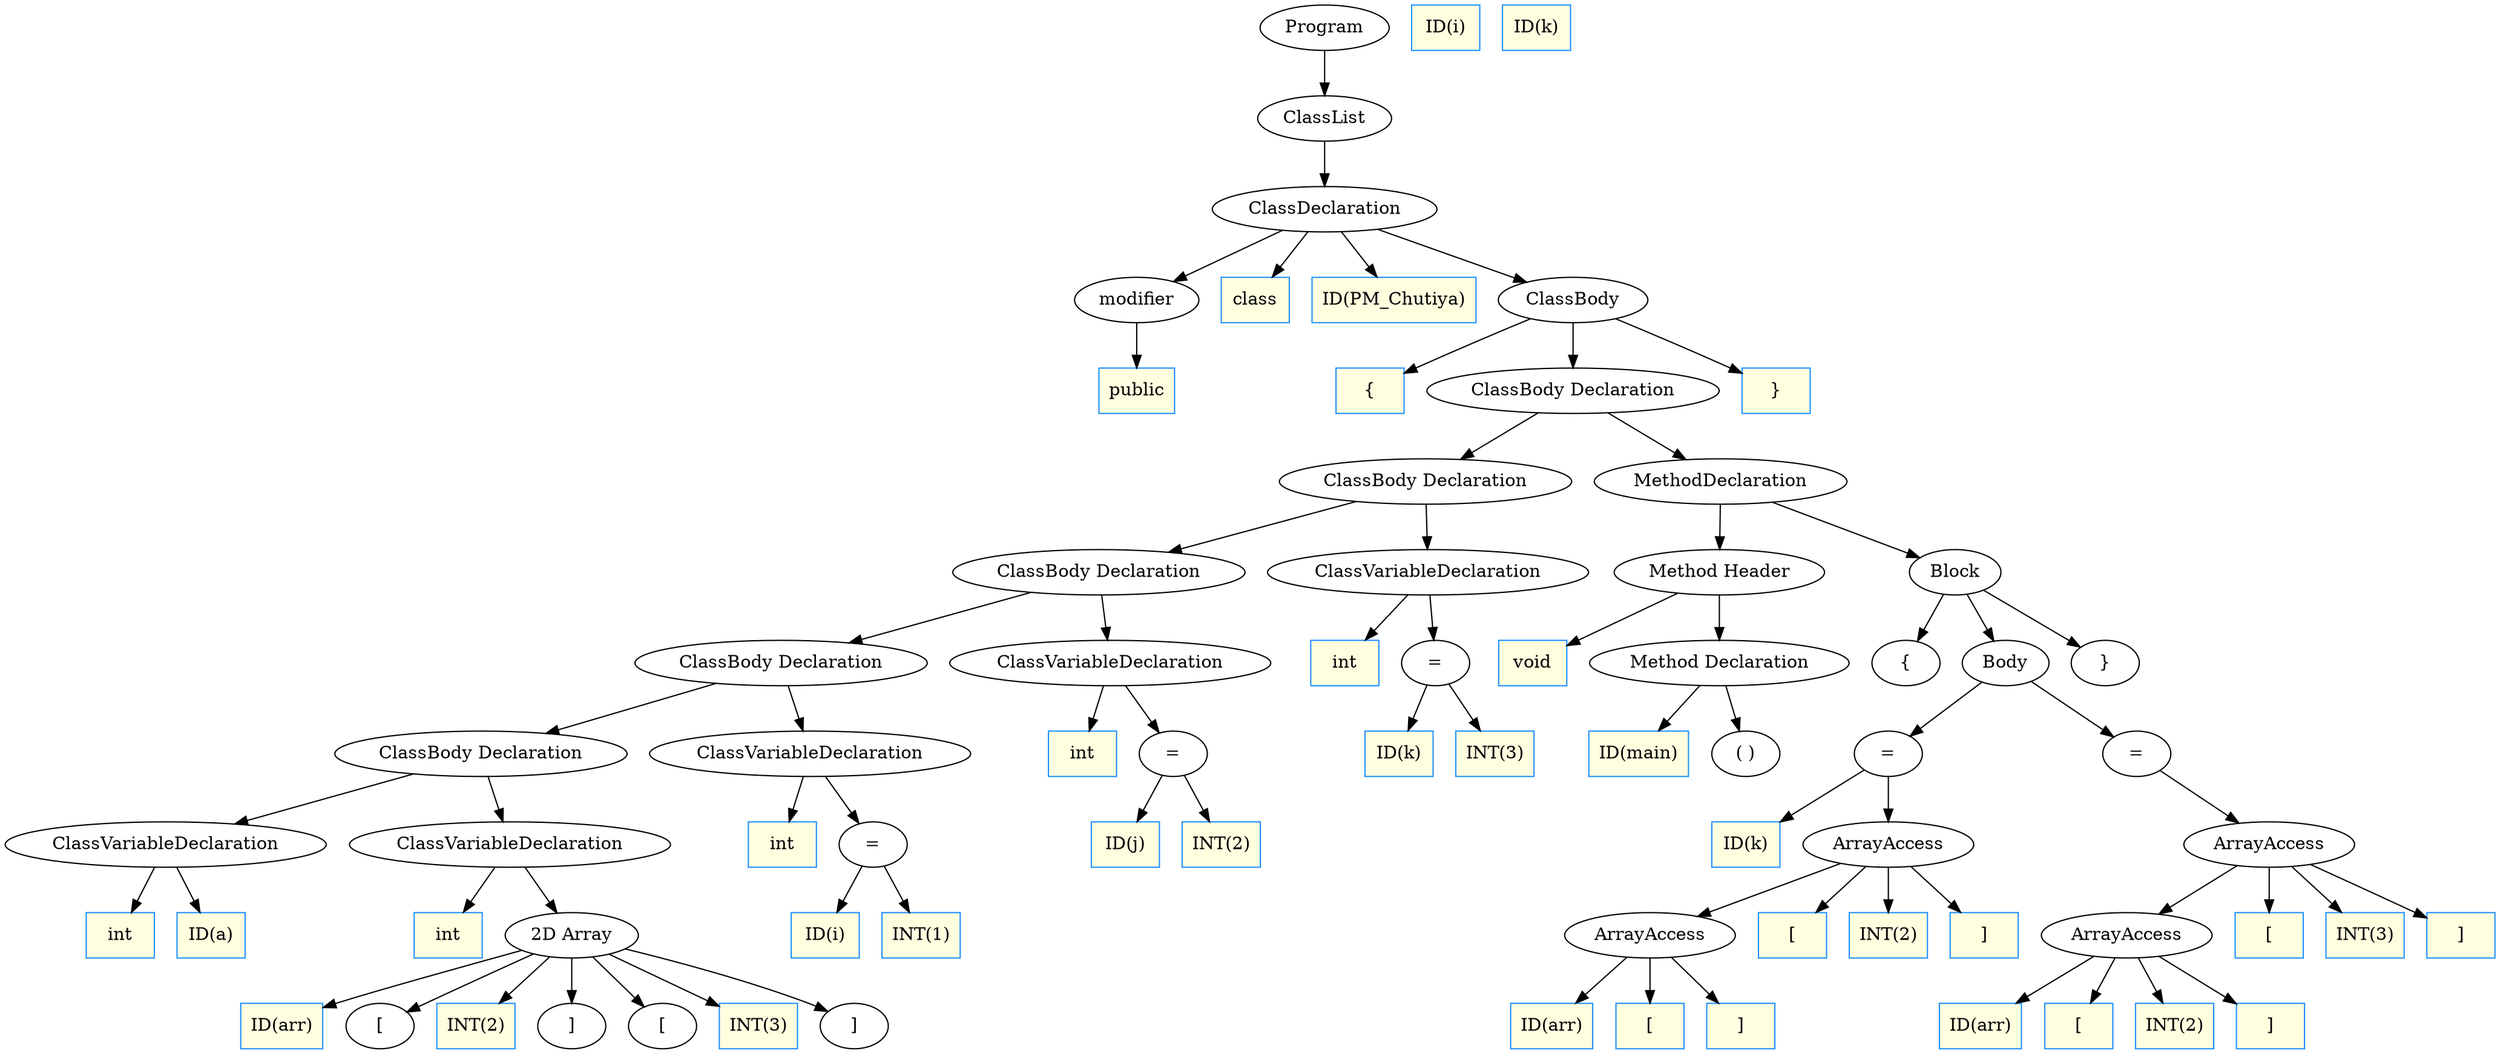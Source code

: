 digraph AST {
	ordering=out;
	1 [label="public" shape=box style=filled color="dodgerblue" fillcolor="lightyellow"];
	2 [label="modifier"];
	2 -> 1;
	3 [label="int" shape=box style=filled color="dodgerblue" fillcolor="lightyellow"];
	4 [label="ID(a)" shape=box style=filled color="dodgerblue" fillcolor="lightyellow"];
	5 [label="ClassVariableDeclaration"];
	5 -> 3;
	5 -> 4;
	6 [label="int" shape=box style=filled color="dodgerblue" fillcolor="lightyellow"];
	7 [label="INT(2)" shape=box style=filled color="dodgerblue" fillcolor="lightyellow"];
	8 [label="INT(3)" shape=box style=filled color="dodgerblue" fillcolor="lightyellow"];
	9 [label="ID(arr)" shape=box style=filled color="dodgerblue" fillcolor="lightyellow"];
	10 [label="["];
	11 [label="]"];
	12 [label="["];
	13 [label="]"];
	14 [label="2D Array"];
	14 -> 9;
	14 -> 10;
	14 -> 7;
	14 -> 11;
	14 -> 12;
	14 -> 8;
	14 -> 13;
	15 [label="ClassVariableDeclaration"];
	15 -> 6;
	15 -> 14;
	16 [label="ClassBody Declaration"];
	16 -> 5;
	16 -> 15;
	17 [label="int" shape=box style=filled color="dodgerblue" fillcolor="lightyellow"];
	18 [label="INT(1)" shape=box style=filled color="dodgerblue" fillcolor="lightyellow"];
	19 [label="ID(i)" shape=box style=filled color="dodgerblue" fillcolor="lightyellow"];
	20 [label="="];
	20 -> 19;
	20 -> 18;
	21 [label="ClassVariableDeclaration"];
	21 -> 17;
	21 -> 20;
	22 [label="ClassBody Declaration"];
	22 -> 16;
	22 -> 21;
	23 [label="int" shape=box style=filled color="dodgerblue" fillcolor="lightyellow"];
	24 [label="INT(2)" shape=box style=filled color="dodgerblue" fillcolor="lightyellow"];
	25 [label="ID(j)" shape=box style=filled color="dodgerblue" fillcolor="lightyellow"];
	26 [label="="];
	26 -> 25;
	26 -> 24;
	27 [label="ClassVariableDeclaration"];
	27 -> 23;
	27 -> 26;
	28 [label="ClassBody Declaration"];
	28 -> 22;
	28 -> 27;
	29 [label="int" shape=box style=filled color="dodgerblue" fillcolor="lightyellow"];
	30 [label="INT(3)" shape=box style=filled color="dodgerblue" fillcolor="lightyellow"];
	31 [label="ID(k)" shape=box style=filled color="dodgerblue" fillcolor="lightyellow"];
	32 [label="="];
	32 -> 31;
	32 -> 30;
	33 [label="ClassVariableDeclaration"];
	33 -> 29;
	33 -> 32;
	34 [label="ClassBody Declaration"];
	34 -> 28;
	34 -> 33;
	35 [label="ID(main)" shape=box style=filled color="dodgerblue" fillcolor="lightyellow"];
	36 [label="( )"];
	37 [label="Method Declaration"];
	37 -> 35;
	37 -> 36;
	38 [label="void" shape=box style=filled color="dodgerblue" fillcolor="lightyellow"];
	39 [label="Method Header"];
	39 -> 38;
	39 -> 37;
	40 [label="ID(k)" shape=box style=filled color="dodgerblue" fillcolor="lightyellow"];
	41 [label="ID(i)" shape=box style=filled color="dodgerblue" fillcolor="lightyellow"];
	42 [label="ID(arr)" shape=box style=filled color="dodgerblue" fillcolor="lightyellow"];
	43 [label="[" shape=box style=filled color="dodgerblue" fillcolor="lightyellow"];
	44 [label="]" shape=box style=filled color="dodgerblue" fillcolor="lightyellow"];
	45 [label="ArrayAccess"];
	45 -> 42;
	45 -> 43;
	45 -> 44;
	46 [label="INT(2)" shape=box style=filled color="dodgerblue" fillcolor="lightyellow"];
	47 [label="[" shape=box style=filled color="dodgerblue" fillcolor="lightyellow"];
	48 [label="]" shape=box style=filled color="dodgerblue" fillcolor="lightyellow"];
	49 [label="ArrayAccess"];
	49 -> 45;
	49 -> 47;
	49 -> 46;
	49 -> 48;
	50 [label="="];
	50 -> 40;
	50 -> 49;
	51 [label="INT(2)" shape=box style=filled color="dodgerblue" fillcolor="lightyellow"];
	52 [label="ID(arr)" shape=box style=filled color="dodgerblue" fillcolor="lightyellow"];
	53 [label="[" shape=box style=filled color="dodgerblue" fillcolor="lightyellow"];
	54 [label="]" shape=box style=filled color="dodgerblue" fillcolor="lightyellow"];
	55 [label="ArrayAccess"];
	55 -> 52;
	55 -> 53;
	55 -> 51;
	55 -> 54;
	56 [label="INT(3)" shape=box style=filled color="dodgerblue" fillcolor="lightyellow"];
	57 [label="[" shape=box style=filled color="dodgerblue" fillcolor="lightyellow"];
	58 [label="]" shape=box style=filled color="dodgerblue" fillcolor="lightyellow"];
	59 [label="ArrayAccess"];
	59 -> 55;
	59 -> 57;
	59 -> 56;
	59 -> 58;
	60 [label="ID(k)" shape=box style=filled color="dodgerblue" fillcolor="lightyellow"];
	61 [label="="];
	61 -> 59;
	62 [label="Body"];
	62 -> 50;
	62 -> 61;
	63 [label="{"];
	64 [label="}"];
	65 [label="Block"];
	65 -> 63;
	65 -> 62;
	65 -> 64;
	66 [label="MethodDeclaration"];
	66 -> 39;
	66 -> 65;
	67 [label="ClassBody Declaration"];
	67 -> 34;
	67 -> 66;
	68 [label="{" shape=box style=filled color="dodgerblue" fillcolor="lightyellow"];
	69 [label="}" shape=box style=filled color="dodgerblue" fillcolor="lightyellow"];
	70 [label="ClassBody"];
	70 -> 68;
	70 -> 67;
	70 -> 69;
	71 [label="class" shape=box style=filled color="dodgerblue" fillcolor="lightyellow"];
	72 [label="ID(PM_Chutiya)" shape=box style=filled color="dodgerblue" fillcolor="lightyellow"];
	73 [label="ClassDeclaration"];
	73 -> 2;
	73 -> 71;
	73 -> 72;
	73 -> 70;
	74 [label="ClassList"];
	74 -> 73;
	75 [label="Program"];
	75 -> 74;
}
